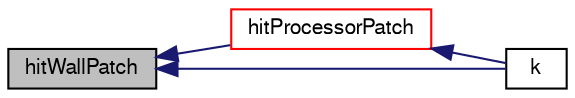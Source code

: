 digraph "hitWallPatch"
{
  bgcolor="transparent";
  edge [fontname="FreeSans",fontsize="10",labelfontname="FreeSans",labelfontsize="10"];
  node [fontname="FreeSans",fontsize="10",shape=record];
  rankdir="LR";
  Node275 [label="hitWallPatch",height=0.2,width=0.4,color="black", fillcolor="grey75", style="filled", fontcolor="black"];
  Node275 -> Node276 [dir="back",color="midnightblue",fontsize="10",style="solid",fontname="FreeSans"];
  Node276 [label="hitProcessorPatch",height=0.2,width=0.4,color="red",URL="$a24698.html#a14f5c2f6515b821449df47a8dacccac9"];
  Node276 -> Node282 [dir="back",color="midnightblue",fontsize="10",style="solid",fontname="FreeSans"];
  Node282 [label="k",height=0.2,width=0.4,color="black",URL="$a24698.html#ae8d32e946c0ca8f79aec3e62fad29dd7",tooltip="transported label "];
  Node275 -> Node282 [dir="back",color="midnightblue",fontsize="10",style="solid",fontname="FreeSans"];
}
